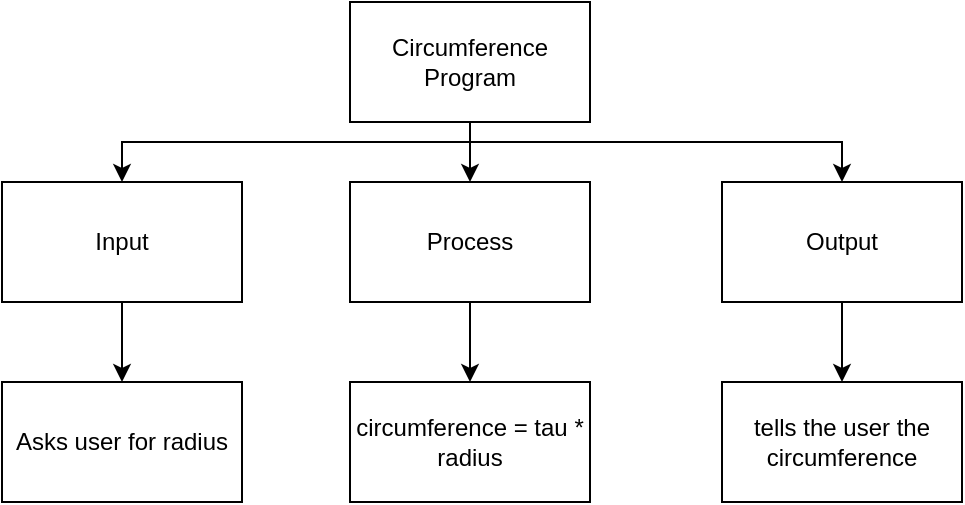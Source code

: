 <mxfile>
    <diagram id="wL4qC6lOxr1z816Y_CRW" name="Top Down">
        <mxGraphModel dx="690" dy="564" grid="1" gridSize="10" guides="1" tooltips="1" connect="1" arrows="1" fold="1" page="1" pageScale="1" pageWidth="827" pageHeight="1169" math="0" shadow="0">
            <root>
                <mxCell id="0"/>
                <mxCell id="1" parent="0"/>
                <mxCell id="9yt9649yg9Wz7KRFWL_L-12" style="edgeStyle=orthogonalEdgeStyle;shape=connector;rounded=0;html=1;entryX=0.5;entryY=0;entryDx=0;entryDy=0;labelBackgroundColor=default;fontFamily=Helvetica;fontSize=11;fontColor=default;endArrow=classic;strokeColor=default;" edge="1" parent="1" source="9yt9649yg9Wz7KRFWL_L-1" target="9yt9649yg9Wz7KRFWL_L-3">
                    <mxGeometry relative="1" as="geometry"/>
                </mxCell>
                <mxCell id="9yt9649yg9Wz7KRFWL_L-13" style="edgeStyle=orthogonalEdgeStyle;shape=connector;rounded=0;html=1;entryX=0.5;entryY=0;entryDx=0;entryDy=0;labelBackgroundColor=default;fontFamily=Helvetica;fontSize=11;fontColor=default;endArrow=classic;strokeColor=default;" edge="1" parent="1" source="9yt9649yg9Wz7KRFWL_L-1" target="9yt9649yg9Wz7KRFWL_L-2">
                    <mxGeometry relative="1" as="geometry">
                        <Array as="points">
                            <mxPoint x="414" y="210"/>
                            <mxPoint x="240" y="210"/>
                        </Array>
                    </mxGeometry>
                </mxCell>
                <mxCell id="9yt9649yg9Wz7KRFWL_L-14" style="edgeStyle=orthogonalEdgeStyle;shape=connector;rounded=0;html=1;entryX=0.5;entryY=0;entryDx=0;entryDy=0;labelBackgroundColor=default;fontFamily=Helvetica;fontSize=11;fontColor=default;endArrow=classic;strokeColor=default;" edge="1" parent="1" source="9yt9649yg9Wz7KRFWL_L-1" target="9yt9649yg9Wz7KRFWL_L-4">
                    <mxGeometry relative="1" as="geometry">
                        <Array as="points">
                            <mxPoint x="414" y="210"/>
                            <mxPoint x="600" y="210"/>
                        </Array>
                    </mxGeometry>
                </mxCell>
                <mxCell id="9yt9649yg9Wz7KRFWL_L-1" value="Circumference Program" style="rounded=0;whiteSpace=wrap;html=1;" vertex="1" parent="1">
                    <mxGeometry x="354" y="140" width="120" height="60" as="geometry"/>
                </mxCell>
                <mxCell id="9yt9649yg9Wz7KRFWL_L-9" style="edgeStyle=orthogonalEdgeStyle;shape=connector;rounded=0;html=1;entryX=0.5;entryY=0;entryDx=0;entryDy=0;labelBackgroundColor=default;fontFamily=Helvetica;fontSize=11;fontColor=default;endArrow=classic;strokeColor=default;" edge="1" parent="1" source="9yt9649yg9Wz7KRFWL_L-2" target="9yt9649yg9Wz7KRFWL_L-5">
                    <mxGeometry relative="1" as="geometry"/>
                </mxCell>
                <mxCell id="9yt9649yg9Wz7KRFWL_L-2" value="Input" style="rounded=0;whiteSpace=wrap;html=1;" vertex="1" parent="1">
                    <mxGeometry x="180" y="230" width="120" height="60" as="geometry"/>
                </mxCell>
                <mxCell id="9yt9649yg9Wz7KRFWL_L-10" style="edgeStyle=orthogonalEdgeStyle;shape=connector;rounded=0;html=1;entryX=0.5;entryY=0;entryDx=0;entryDy=0;labelBackgroundColor=default;fontFamily=Helvetica;fontSize=11;fontColor=default;endArrow=classic;strokeColor=default;" edge="1" parent="1" source="9yt9649yg9Wz7KRFWL_L-3" target="9yt9649yg9Wz7KRFWL_L-6">
                    <mxGeometry relative="1" as="geometry"/>
                </mxCell>
                <mxCell id="9yt9649yg9Wz7KRFWL_L-3" value="Process" style="rounded=0;whiteSpace=wrap;html=1;" vertex="1" parent="1">
                    <mxGeometry x="354" y="230" width="120" height="60" as="geometry"/>
                </mxCell>
                <mxCell id="9yt9649yg9Wz7KRFWL_L-11" style="edgeStyle=orthogonalEdgeStyle;shape=connector;rounded=0;html=1;entryX=0.5;entryY=0;entryDx=0;entryDy=0;labelBackgroundColor=default;fontFamily=Helvetica;fontSize=11;fontColor=default;endArrow=classic;strokeColor=default;" edge="1" parent="1" source="9yt9649yg9Wz7KRFWL_L-4" target="9yt9649yg9Wz7KRFWL_L-7">
                    <mxGeometry relative="1" as="geometry"/>
                </mxCell>
                <mxCell id="9yt9649yg9Wz7KRFWL_L-4" value="Output" style="rounded=0;whiteSpace=wrap;html=1;" vertex="1" parent="1">
                    <mxGeometry x="540" y="230" width="120" height="60" as="geometry"/>
                </mxCell>
                <mxCell id="9yt9649yg9Wz7KRFWL_L-5" value="Asks user for radius" style="rounded=0;whiteSpace=wrap;html=1;" vertex="1" parent="1">
                    <mxGeometry x="180" y="330" width="120" height="60" as="geometry"/>
                </mxCell>
                <mxCell id="9yt9649yg9Wz7KRFWL_L-6" value="circumference = tau * radius" style="rounded=0;whiteSpace=wrap;html=1;" vertex="1" parent="1">
                    <mxGeometry x="354" y="330" width="120" height="60" as="geometry"/>
                </mxCell>
                <mxCell id="9yt9649yg9Wz7KRFWL_L-7" value="tells the user the circumference" style="rounded=0;whiteSpace=wrap;html=1;" vertex="1" parent="1">
                    <mxGeometry x="540" y="330" width="120" height="60" as="geometry"/>
                </mxCell>
            </root>
        </mxGraphModel>
    </diagram>
    <diagram id="qgQAC9EBEmR325JJTc2F" name="Flowchart">
        <mxGraphModel dx="690" dy="564" grid="1" gridSize="10" guides="1" tooltips="1" connect="1" arrows="1" fold="1" page="1" pageScale="1" pageWidth="827" pageHeight="1169" math="0" shadow="0">
            <root>
                <mxCell id="bNZVklL9ce1kWGsipBL4-0"/>
                <mxCell id="bNZVklL9ce1kWGsipBL4-1" parent="bNZVklL9ce1kWGsipBL4-0"/>
                <mxCell id="bAo4IwYvHTatvyLYNwzL-5" style="edgeStyle=orthogonalEdgeStyle;shape=connector;rounded=0;html=1;entryX=0.5;entryY=0;entryDx=0;entryDy=0;labelBackgroundColor=default;fontFamily=Helvetica;fontSize=11;fontColor=default;endArrow=classic;strokeColor=default;" edge="1" parent="bNZVklL9ce1kWGsipBL4-1" source="bAo4IwYvHTatvyLYNwzL-0" target="bAo4IwYvHTatvyLYNwzL-1">
                    <mxGeometry relative="1" as="geometry"/>
                </mxCell>
                <mxCell id="bAo4IwYvHTatvyLYNwzL-0" value="Start" style="strokeWidth=2;html=1;shape=mxgraph.flowchart.terminator;whiteSpace=wrap;fontFamily=Helvetica;fontSize=11;fontColor=default;" vertex="1" parent="bNZVklL9ce1kWGsipBL4-1">
                    <mxGeometry x="364" y="130" width="100" height="60" as="geometry"/>
                </mxCell>
                <mxCell id="bAo4IwYvHTatvyLYNwzL-6" style="edgeStyle=orthogonalEdgeStyle;shape=connector;rounded=0;html=1;entryX=0.5;entryY=0;entryDx=0;entryDy=0;labelBackgroundColor=default;fontFamily=Helvetica;fontSize=11;fontColor=default;endArrow=classic;strokeColor=default;" edge="1" parent="bNZVklL9ce1kWGsipBL4-1" source="bAo4IwYvHTatvyLYNwzL-1" target="bAo4IwYvHTatvyLYNwzL-2">
                    <mxGeometry relative="1" as="geometry"/>
                </mxCell>
                <mxCell id="bAo4IwYvHTatvyLYNwzL-1" value="get radius" style="shape=parallelogram;html=1;strokeWidth=2;perimeter=parallelogramPerimeter;whiteSpace=wrap;rounded=1;arcSize=12;size=0.23;fontFamily=Helvetica;fontSize=11;fontColor=default;" vertex="1" parent="bNZVklL9ce1kWGsipBL4-1">
                    <mxGeometry x="364" y="240" width="100" height="60" as="geometry"/>
                </mxCell>
                <mxCell id="bAo4IwYvHTatvyLYNwzL-7" style="edgeStyle=orthogonalEdgeStyle;shape=connector;rounded=0;html=1;entryX=0.5;entryY=0;entryDx=0;entryDy=0;labelBackgroundColor=default;fontFamily=Helvetica;fontSize=11;fontColor=default;endArrow=classic;strokeColor=default;" edge="1" parent="bNZVklL9ce1kWGsipBL4-1" source="bAo4IwYvHTatvyLYNwzL-2" target="bAo4IwYvHTatvyLYNwzL-3">
                    <mxGeometry relative="1" as="geometry"/>
                </mxCell>
                <mxCell id="bAo4IwYvHTatvyLYNwzL-2" value="circumference = tau * radius" style="rounded=1;whiteSpace=wrap;html=1;absoluteArcSize=1;arcSize=14;strokeWidth=2;fontFamily=Helvetica;fontSize=11;fontColor=default;" vertex="1" parent="bNZVklL9ce1kWGsipBL4-1">
                    <mxGeometry x="327" y="340" width="174" height="100" as="geometry"/>
                </mxCell>
                <mxCell id="bAo4IwYvHTatvyLYNwzL-8" style="edgeStyle=orthogonalEdgeStyle;shape=connector;rounded=0;html=1;entryX=0.5;entryY=0;entryDx=0;entryDy=0;entryPerimeter=0;labelBackgroundColor=default;fontFamily=Helvetica;fontSize=11;fontColor=default;endArrow=classic;strokeColor=default;" edge="1" parent="bNZVklL9ce1kWGsipBL4-1" source="bAo4IwYvHTatvyLYNwzL-3" target="bAo4IwYvHTatvyLYNwzL-4">
                    <mxGeometry relative="1" as="geometry"/>
                </mxCell>
                <mxCell id="bAo4IwYvHTatvyLYNwzL-3" value="Show circumference" style="shape=parallelogram;html=1;strokeWidth=2;perimeter=parallelogramPerimeter;whiteSpace=wrap;rounded=1;arcSize=12;size=0.23;fontFamily=Helvetica;fontSize=11;fontColor=default;" vertex="1" parent="bNZVklL9ce1kWGsipBL4-1">
                    <mxGeometry x="364" y="480" width="100" height="60" as="geometry"/>
                </mxCell>
                <mxCell id="bAo4IwYvHTatvyLYNwzL-4" value="Stop" style="strokeWidth=2;html=1;shape=mxgraph.flowchart.terminator;whiteSpace=wrap;fontFamily=Helvetica;fontSize=11;fontColor=default;" vertex="1" parent="bNZVklL9ce1kWGsipBL4-1">
                    <mxGeometry x="364" y="585" width="100" height="60" as="geometry"/>
                </mxCell>
            </root>
        </mxGraphModel>
    </diagram>
</mxfile>